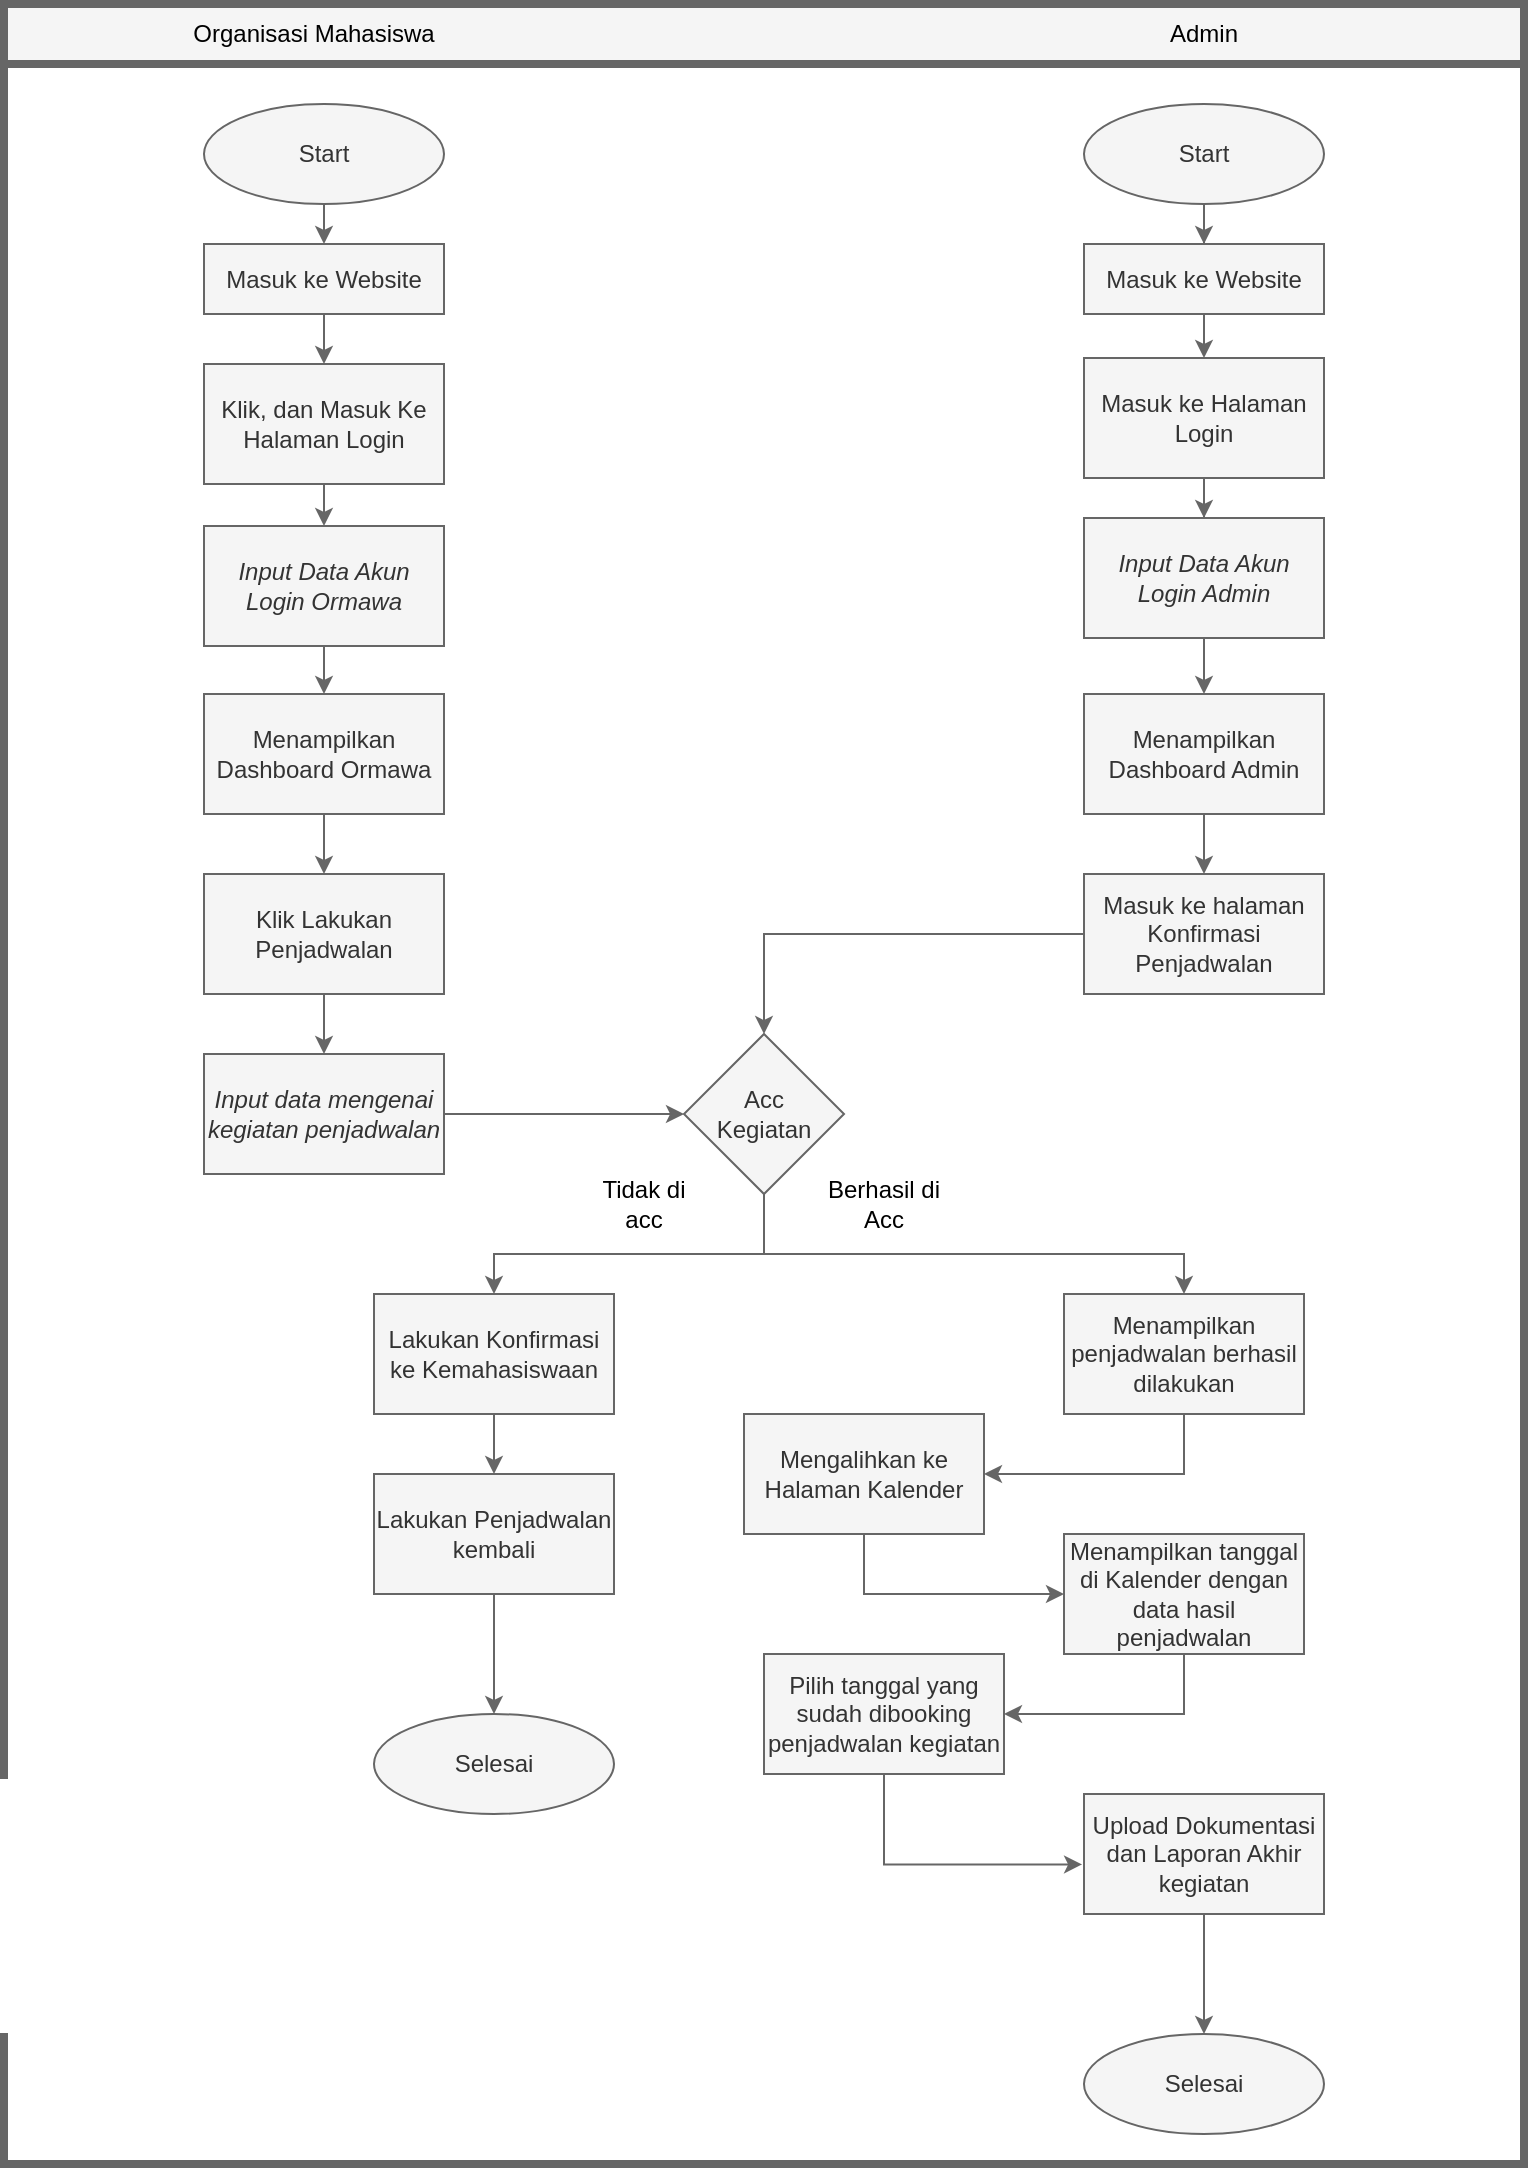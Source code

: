<mxfile version="22.0.2" type="device">
  <diagram id="C5RBs43oDa-KdzZeNtuy" name="Sistem Usulan">
    <mxGraphModel dx="1571" dy="1011" grid="1" gridSize="10" guides="1" tooltips="1" connect="1" arrows="1" fold="1" page="1" pageScale="1" pageWidth="827" pageHeight="1169" background="#FFFFFF" math="0" shadow="0">
      <root>
        <mxCell id="WIyWlLk6GJQsqaUBKTNV-0" />
        <mxCell id="WIyWlLk6GJQsqaUBKTNV-1" parent="WIyWlLk6GJQsqaUBKTNV-0" />
        <mxCell id="ND3s_WW3bg42DsAfIHho-0" value="" style="swimlane;whiteSpace=wrap;html=1;startSize=30;fillColor=#f5f5f5;fontColor=#333333;strokeColor=#666666;gradientColor=none;strokeWidth=4;" parent="WIyWlLk6GJQsqaUBKTNV-1" vertex="1">
          <mxGeometry x="40" y="40" width="760" height="1080" as="geometry" />
        </mxCell>
        <mxCell id="ND3s_WW3bg42DsAfIHho-1" value="&lt;font color=&quot;#000000&quot;&gt;Organisasi Mahasiswa&lt;/font&gt;" style="text;html=1;strokeColor=none;fillColor=none;align=center;verticalAlign=middle;whiteSpace=wrap;rounded=0;" parent="ND3s_WW3bg42DsAfIHho-0" vertex="1">
          <mxGeometry x="80" width="150" height="30" as="geometry" />
        </mxCell>
        <mxCell id="ND3s_WW3bg42DsAfIHho-2" value="&lt;font color=&quot;#000000&quot;&gt;Admin&lt;/font&gt;" style="text;html=1;align=center;verticalAlign=middle;whiteSpace=wrap;rounded=0;" parent="ND3s_WW3bg42DsAfIHho-0" vertex="1">
          <mxGeometry x="570" width="60" height="30" as="geometry" />
        </mxCell>
        <mxCell id="ND3s_WW3bg42DsAfIHho-57" style="edgeStyle=orthogonalEdgeStyle;rounded=0;orthogonalLoop=1;jettySize=auto;html=1;exitX=0.5;exitY=1;exitDx=0;exitDy=0;entryX=0.5;entryY=0;entryDx=0;entryDy=0;fillColor=#f5f5f5;strokeColor=#666666;" parent="ND3s_WW3bg42DsAfIHho-0" source="ND3s_WW3bg42DsAfIHho-3" target="ND3s_WW3bg42DsAfIHho-56" edge="1">
          <mxGeometry relative="1" as="geometry" />
        </mxCell>
        <mxCell id="ND3s_WW3bg42DsAfIHho-3" value="Start" style="ellipse;whiteSpace=wrap;html=1;fillColor=#f5f5f5;fontColor=#333333;strokeColor=#666666;" parent="ND3s_WW3bg42DsAfIHho-0" vertex="1">
          <mxGeometry x="100" y="50" width="120" height="50" as="geometry" />
        </mxCell>
        <mxCell id="ND3s_WW3bg42DsAfIHho-60" style="edgeStyle=orthogonalEdgeStyle;rounded=0;orthogonalLoop=1;jettySize=auto;html=1;fillColor=#f5f5f5;strokeColor=#666666;" parent="ND3s_WW3bg42DsAfIHho-0" source="ND3s_WW3bg42DsAfIHho-4" target="ND3s_WW3bg42DsAfIHho-59" edge="1">
          <mxGeometry relative="1" as="geometry" />
        </mxCell>
        <mxCell id="ND3s_WW3bg42DsAfIHho-4" value="Start" style="ellipse;whiteSpace=wrap;html=1;fillColor=#f5f5f5;fontColor=#333333;strokeColor=#666666;" parent="ND3s_WW3bg42DsAfIHho-0" vertex="1">
          <mxGeometry x="540" y="50" width="120" height="50" as="geometry" />
        </mxCell>
        <mxCell id="ND3s_WW3bg42DsAfIHho-36" style="edgeStyle=orthogonalEdgeStyle;rounded=0;orthogonalLoop=1;jettySize=auto;html=1;exitX=0.5;exitY=1;exitDx=0;exitDy=0;entryX=0.5;entryY=0;entryDx=0;entryDy=0;fillColor=#f5f5f5;strokeColor=#666666;" parent="ND3s_WW3bg42DsAfIHho-0" source="ND3s_WW3bg42DsAfIHho-5" target="ND3s_WW3bg42DsAfIHho-6" edge="1">
          <mxGeometry relative="1" as="geometry" />
        </mxCell>
        <mxCell id="ND3s_WW3bg42DsAfIHho-5" value="Klik, dan Masuk Ke Halaman Login" style="rounded=0;whiteSpace=wrap;html=1;fillColor=#f5f5f5;fontColor=#333333;strokeColor=#666666;" parent="ND3s_WW3bg42DsAfIHho-0" vertex="1">
          <mxGeometry x="100" y="180" width="120" height="60" as="geometry" />
        </mxCell>
        <mxCell id="ND3s_WW3bg42DsAfIHho-37" style="edgeStyle=orthogonalEdgeStyle;rounded=0;orthogonalLoop=1;jettySize=auto;html=1;exitX=0.5;exitY=1;exitDx=0;exitDy=0;entryX=0.5;entryY=0;entryDx=0;entryDy=0;fillColor=#f5f5f5;strokeColor=#666666;" parent="ND3s_WW3bg42DsAfIHho-0" source="ND3s_WW3bg42DsAfIHho-6" target="ND3s_WW3bg42DsAfIHho-7" edge="1">
          <mxGeometry relative="1" as="geometry" />
        </mxCell>
        <mxCell id="ND3s_WW3bg42DsAfIHho-6" value="&lt;i&gt;Input Data Akun Login Ormawa&lt;/i&gt;" style="rounded=0;whiteSpace=wrap;html=1;fillColor=#f5f5f5;fontColor=#333333;strokeColor=#666666;" parent="ND3s_WW3bg42DsAfIHho-0" vertex="1">
          <mxGeometry x="100" y="261" width="120" height="60" as="geometry" />
        </mxCell>
        <mxCell id="ND3s_WW3bg42DsAfIHho-38" style="edgeStyle=orthogonalEdgeStyle;rounded=0;orthogonalLoop=1;jettySize=auto;html=1;exitX=0.5;exitY=1;exitDx=0;exitDy=0;entryX=0.5;entryY=0;entryDx=0;entryDy=0;fillColor=#f5f5f5;strokeColor=#666666;" parent="ND3s_WW3bg42DsAfIHho-0" source="ND3s_WW3bg42DsAfIHho-7" target="ND3s_WW3bg42DsAfIHho-8" edge="1">
          <mxGeometry relative="1" as="geometry" />
        </mxCell>
        <mxCell id="ND3s_WW3bg42DsAfIHho-7" value="Menampilkan Dashboard Ormawa" style="rounded=0;whiteSpace=wrap;html=1;fillColor=#f5f5f5;fontColor=#333333;strokeColor=#666666;" parent="ND3s_WW3bg42DsAfIHho-0" vertex="1">
          <mxGeometry x="100" y="345" width="120" height="60" as="geometry" />
        </mxCell>
        <mxCell id="ND3s_WW3bg42DsAfIHho-39" style="edgeStyle=orthogonalEdgeStyle;rounded=0;orthogonalLoop=1;jettySize=auto;html=1;entryX=0.5;entryY=0;entryDx=0;entryDy=0;fillColor=#f5f5f5;strokeColor=#666666;" parent="ND3s_WW3bg42DsAfIHho-0" source="ND3s_WW3bg42DsAfIHho-8" target="ND3s_WW3bg42DsAfIHho-9" edge="1">
          <mxGeometry relative="1" as="geometry" />
        </mxCell>
        <mxCell id="ND3s_WW3bg42DsAfIHho-8" value="Klik Lakukan Penjadwalan" style="rounded=0;whiteSpace=wrap;html=1;fillColor=#f5f5f5;fontColor=#333333;strokeColor=#666666;" parent="ND3s_WW3bg42DsAfIHho-0" vertex="1">
          <mxGeometry x="100" y="435" width="120" height="60" as="geometry" />
        </mxCell>
        <mxCell id="ND3s_WW3bg42DsAfIHho-40" style="edgeStyle=orthogonalEdgeStyle;rounded=0;orthogonalLoop=1;jettySize=auto;html=1;exitX=1;exitY=0.5;exitDx=0;exitDy=0;entryX=0;entryY=0.5;entryDx=0;entryDy=0;fillColor=#f5f5f5;strokeColor=#666666;" parent="ND3s_WW3bg42DsAfIHho-0" source="ND3s_WW3bg42DsAfIHho-9" target="ND3s_WW3bg42DsAfIHho-13" edge="1">
          <mxGeometry relative="1" as="geometry" />
        </mxCell>
        <mxCell id="ND3s_WW3bg42DsAfIHho-9" value="&lt;i&gt;Input data mengenai kegiatan penjadwalan&lt;/i&gt;" style="rounded=0;whiteSpace=wrap;html=1;fillColor=#f5f5f5;fontColor=#333333;strokeColor=#666666;" parent="ND3s_WW3bg42DsAfIHho-0" vertex="1">
          <mxGeometry x="100" y="525" width="120" height="60" as="geometry" />
        </mxCell>
        <mxCell id="ND3s_WW3bg42DsAfIHho-31" style="edgeStyle=orthogonalEdgeStyle;rounded=0;orthogonalLoop=1;jettySize=auto;html=1;fillColor=#f5f5f5;strokeColor=#666666;" parent="ND3s_WW3bg42DsAfIHho-0" source="ND3s_WW3bg42DsAfIHho-11" target="ND3s_WW3bg42DsAfIHho-12" edge="1">
          <mxGeometry relative="1" as="geometry" />
        </mxCell>
        <mxCell id="ND3s_WW3bg42DsAfIHho-11" value="Masuk ke Halaman Login" style="rounded=0;whiteSpace=wrap;html=1;fillColor=#f5f5f5;fontColor=#333333;strokeColor=#666666;" parent="ND3s_WW3bg42DsAfIHho-0" vertex="1">
          <mxGeometry x="540" y="177" width="120" height="60" as="geometry" />
        </mxCell>
        <mxCell id="ND3s_WW3bg42DsAfIHho-32" style="edgeStyle=orthogonalEdgeStyle;rounded=0;orthogonalLoop=1;jettySize=auto;html=1;fillColor=#f5f5f5;strokeColor=#666666;" parent="ND3s_WW3bg42DsAfIHho-0" source="ND3s_WW3bg42DsAfIHho-12" target="ND3s_WW3bg42DsAfIHho-19" edge="1">
          <mxGeometry relative="1" as="geometry" />
        </mxCell>
        <mxCell id="ND3s_WW3bg42DsAfIHho-12" value="&lt;i&gt;Input Data Akun Login Admin&lt;/i&gt;" style="rounded=0;whiteSpace=wrap;html=1;fillColor=#f5f5f5;fontColor=#333333;strokeColor=#666666;" parent="ND3s_WW3bg42DsAfIHho-0" vertex="1">
          <mxGeometry x="540" y="257" width="120" height="60" as="geometry" />
        </mxCell>
        <mxCell id="ND3s_WW3bg42DsAfIHho-45" style="edgeStyle=orthogonalEdgeStyle;rounded=0;orthogonalLoop=1;jettySize=auto;html=1;entryX=0.5;entryY=0;entryDx=0;entryDy=0;fillColor=#f5f5f5;strokeColor=#666666;" parent="ND3s_WW3bg42DsAfIHho-0" source="ND3s_WW3bg42DsAfIHho-13" target="ND3s_WW3bg42DsAfIHho-14" edge="1">
          <mxGeometry relative="1" as="geometry">
            <Array as="points">
              <mxPoint x="380" y="625" />
              <mxPoint x="245" y="625" />
            </Array>
          </mxGeometry>
        </mxCell>
        <mxCell id="ND3s_WW3bg42DsAfIHho-46" style="edgeStyle=orthogonalEdgeStyle;rounded=0;orthogonalLoop=1;jettySize=auto;html=1;entryX=0.5;entryY=0;entryDx=0;entryDy=0;fillColor=#f5f5f5;strokeColor=#666666;" parent="ND3s_WW3bg42DsAfIHho-0" source="ND3s_WW3bg42DsAfIHho-13" target="ND3s_WW3bg42DsAfIHho-17" edge="1">
          <mxGeometry relative="1" as="geometry">
            <Array as="points">
              <mxPoint x="380" y="625" />
              <mxPoint x="590" y="625" />
            </Array>
          </mxGeometry>
        </mxCell>
        <mxCell id="ND3s_WW3bg42DsAfIHho-13" value="Acc &lt;br&gt;Kegiatan" style="rhombus;whiteSpace=wrap;html=1;fillColor=#f5f5f5;fontColor=#333333;strokeColor=#666666;" parent="ND3s_WW3bg42DsAfIHho-0" vertex="1">
          <mxGeometry x="340" y="515" width="80" height="80" as="geometry" />
        </mxCell>
        <mxCell id="ND3s_WW3bg42DsAfIHho-54" style="edgeStyle=orthogonalEdgeStyle;rounded=0;orthogonalLoop=1;jettySize=auto;html=1;entryX=0.5;entryY=0;entryDx=0;entryDy=0;fillColor=#f5f5f5;strokeColor=#666666;" parent="ND3s_WW3bg42DsAfIHho-0" source="ND3s_WW3bg42DsAfIHho-14" target="ND3s_WW3bg42DsAfIHho-18" edge="1">
          <mxGeometry relative="1" as="geometry" />
        </mxCell>
        <mxCell id="ND3s_WW3bg42DsAfIHho-14" value="Lakukan Konfirmasi ke Kemahasiswaan" style="rounded=0;whiteSpace=wrap;html=1;fillColor=#f5f5f5;fontColor=#333333;strokeColor=#666666;" parent="ND3s_WW3bg42DsAfIHho-0" vertex="1">
          <mxGeometry x="185" y="645" width="120" height="60" as="geometry" />
        </mxCell>
        <mxCell id="ND3s_WW3bg42DsAfIHho-15" value="&lt;font color=&quot;#000000&quot;&gt;Tidak di acc&lt;/font&gt;" style="text;html=1;strokeColor=none;fillColor=none;align=center;verticalAlign=middle;whiteSpace=wrap;rounded=0;" parent="ND3s_WW3bg42DsAfIHho-0" vertex="1">
          <mxGeometry x="290" y="585" width="60" height="30" as="geometry" />
        </mxCell>
        <mxCell id="ND3s_WW3bg42DsAfIHho-16" value="&lt;font color=&quot;#000000&quot;&gt;Berhasil di Acc&lt;/font&gt;" style="text;html=1;align=center;verticalAlign=middle;whiteSpace=wrap;rounded=0;" parent="ND3s_WW3bg42DsAfIHho-0" vertex="1">
          <mxGeometry x="410" y="585" width="60" height="30" as="geometry" />
        </mxCell>
        <mxCell id="ND3s_WW3bg42DsAfIHho-26" style="edgeStyle=orthogonalEdgeStyle;rounded=0;orthogonalLoop=1;jettySize=auto;html=1;exitX=0.5;exitY=1;exitDx=0;exitDy=0;entryX=1;entryY=0.5;entryDx=0;entryDy=0;fillColor=#f5f5f5;strokeColor=#666666;" parent="ND3s_WW3bg42DsAfIHho-0" source="ND3s_WW3bg42DsAfIHho-17" target="ND3s_WW3bg42DsAfIHho-23" edge="1">
          <mxGeometry relative="1" as="geometry" />
        </mxCell>
        <mxCell id="ND3s_WW3bg42DsAfIHho-17" value="Menampilkan penjadwalan berhasil dilakukan" style="rounded=0;whiteSpace=wrap;html=1;fillColor=#f5f5f5;fontColor=#333333;strokeColor=#666666;" parent="ND3s_WW3bg42DsAfIHho-0" vertex="1">
          <mxGeometry x="530" y="645" width="120" height="60" as="geometry" />
        </mxCell>
        <mxCell id="ND3s_WW3bg42DsAfIHho-55" style="edgeStyle=orthogonalEdgeStyle;rounded=0;orthogonalLoop=1;jettySize=auto;html=1;entryX=0.5;entryY=0;entryDx=0;entryDy=0;fillColor=#f5f5f5;strokeColor=#666666;" parent="ND3s_WW3bg42DsAfIHho-0" source="ND3s_WW3bg42DsAfIHho-18" target="ND3s_WW3bg42DsAfIHho-51" edge="1">
          <mxGeometry relative="1" as="geometry" />
        </mxCell>
        <mxCell id="ND3s_WW3bg42DsAfIHho-18" value="Lakukan Penjadwalan kembali" style="rounded=0;whiteSpace=wrap;html=1;fillColor=#f5f5f5;fontColor=#333333;strokeColor=#666666;" parent="ND3s_WW3bg42DsAfIHho-0" vertex="1">
          <mxGeometry x="185" y="735" width="120" height="60" as="geometry" />
        </mxCell>
        <mxCell id="ND3s_WW3bg42DsAfIHho-33" style="edgeStyle=orthogonalEdgeStyle;rounded=0;orthogonalLoop=1;jettySize=auto;html=1;exitX=0.5;exitY=1;exitDx=0;exitDy=0;fillColor=#f5f5f5;strokeColor=#666666;" parent="ND3s_WW3bg42DsAfIHho-0" source="ND3s_WW3bg42DsAfIHho-19" target="ND3s_WW3bg42DsAfIHho-20" edge="1">
          <mxGeometry relative="1" as="geometry" />
        </mxCell>
        <mxCell id="ND3s_WW3bg42DsAfIHho-19" value="Menampilkan Dashboard Admin" style="rounded=0;whiteSpace=wrap;html=1;fillColor=#f5f5f5;fontColor=#333333;strokeColor=#666666;" parent="ND3s_WW3bg42DsAfIHho-0" vertex="1">
          <mxGeometry x="540" y="345" width="120" height="60" as="geometry" />
        </mxCell>
        <mxCell id="ND3s_WW3bg42DsAfIHho-34" style="edgeStyle=orthogonalEdgeStyle;rounded=0;orthogonalLoop=1;jettySize=auto;html=1;exitX=0;exitY=0.5;exitDx=0;exitDy=0;entryX=0.5;entryY=0;entryDx=0;entryDy=0;fillColor=#f5f5f5;strokeColor=#666666;" parent="ND3s_WW3bg42DsAfIHho-0" source="ND3s_WW3bg42DsAfIHho-20" target="ND3s_WW3bg42DsAfIHho-13" edge="1">
          <mxGeometry relative="1" as="geometry" />
        </mxCell>
        <mxCell id="ND3s_WW3bg42DsAfIHho-20" value="Masuk ke halaman Konfirmasi Penjadwalan" style="rounded=0;whiteSpace=wrap;html=1;fillColor=#f5f5f5;fontColor=#333333;strokeColor=#666666;" parent="ND3s_WW3bg42DsAfIHho-0" vertex="1">
          <mxGeometry x="540" y="435" width="120" height="60" as="geometry" />
        </mxCell>
        <mxCell id="ND3s_WW3bg42DsAfIHho-27" style="edgeStyle=orthogonalEdgeStyle;rounded=0;orthogonalLoop=1;jettySize=auto;html=1;exitX=0.5;exitY=1;exitDx=0;exitDy=0;entryX=0;entryY=0.5;entryDx=0;entryDy=0;fillColor=#f5f5f5;strokeColor=#666666;" parent="ND3s_WW3bg42DsAfIHho-0" source="ND3s_WW3bg42DsAfIHho-23" target="ND3s_WW3bg42DsAfIHho-24" edge="1">
          <mxGeometry relative="1" as="geometry" />
        </mxCell>
        <mxCell id="ND3s_WW3bg42DsAfIHho-23" value="Mengalihkan ke Halaman Kalender" style="rounded=0;whiteSpace=wrap;html=1;fillColor=#f5f5f5;fontColor=#333333;strokeColor=#666666;" parent="ND3s_WW3bg42DsAfIHho-0" vertex="1">
          <mxGeometry x="370" y="705" width="120" height="60" as="geometry" />
        </mxCell>
        <mxCell id="ND3s_WW3bg42DsAfIHho-47" style="edgeStyle=orthogonalEdgeStyle;rounded=0;orthogonalLoop=1;jettySize=auto;html=1;entryX=1;entryY=0.5;entryDx=0;entryDy=0;fillColor=#f5f5f5;strokeColor=#666666;" parent="ND3s_WW3bg42DsAfIHho-0" source="ND3s_WW3bg42DsAfIHho-24" target="ND3s_WW3bg42DsAfIHho-25" edge="1">
          <mxGeometry relative="1" as="geometry">
            <Array as="points">
              <mxPoint x="590" y="855" />
            </Array>
          </mxGeometry>
        </mxCell>
        <mxCell id="ND3s_WW3bg42DsAfIHho-24" value="Menampilkan tanggal di Kalender dengan data hasil penjadwalan" style="rounded=0;whiteSpace=wrap;html=1;fillColor=#f5f5f5;fontColor=#333333;strokeColor=#666666;" parent="ND3s_WW3bg42DsAfIHho-0" vertex="1">
          <mxGeometry x="530" y="765" width="120" height="60" as="geometry" />
        </mxCell>
        <mxCell id="ND3s_WW3bg42DsAfIHho-49" style="edgeStyle=orthogonalEdgeStyle;rounded=0;orthogonalLoop=1;jettySize=auto;html=1;fillColor=#f5f5f5;strokeColor=#666666;entryX=-0.008;entryY=0.587;entryDx=0;entryDy=0;entryPerimeter=0;" parent="ND3s_WW3bg42DsAfIHho-0" source="ND3s_WW3bg42DsAfIHho-25" target="ND3s_WW3bg42DsAfIHho-48" edge="1">
          <mxGeometry relative="1" as="geometry">
            <Array as="points">
              <mxPoint x="440" y="930" />
            </Array>
            <mxPoint x="490" y="960" as="targetPoint" />
          </mxGeometry>
        </mxCell>
        <mxCell id="ND3s_WW3bg42DsAfIHho-25" value="Pilih tanggal yang sudah dibooking penjadwalan kegiatan" style="rounded=0;whiteSpace=wrap;html=1;fillColor=#f5f5f5;fontColor=#333333;strokeColor=#666666;" parent="ND3s_WW3bg42DsAfIHho-0" vertex="1">
          <mxGeometry x="380" y="825" width="120" height="60" as="geometry" />
        </mxCell>
        <mxCell id="ND3s_WW3bg42DsAfIHho-53" style="edgeStyle=orthogonalEdgeStyle;rounded=0;orthogonalLoop=1;jettySize=auto;html=1;fillColor=#f5f5f5;strokeColor=#666666;" parent="ND3s_WW3bg42DsAfIHho-0" source="ND3s_WW3bg42DsAfIHho-48" target="ND3s_WW3bg42DsAfIHho-52" edge="1">
          <mxGeometry relative="1" as="geometry" />
        </mxCell>
        <mxCell id="ND3s_WW3bg42DsAfIHho-48" value="Upload Dokumentasi dan Laporan Akhir kegiatan" style="rounded=0;whiteSpace=wrap;html=1;fillColor=#f5f5f5;fontColor=#333333;strokeColor=#666666;" parent="ND3s_WW3bg42DsAfIHho-0" vertex="1">
          <mxGeometry x="540" y="895" width="120" height="60" as="geometry" />
        </mxCell>
        <mxCell id="ND3s_WW3bg42DsAfIHho-51" value="Selesai" style="ellipse;whiteSpace=wrap;html=1;fillColor=#f5f5f5;fontColor=#333333;strokeColor=#666666;" parent="ND3s_WW3bg42DsAfIHho-0" vertex="1">
          <mxGeometry x="185" y="855" width="120" height="50" as="geometry" />
        </mxCell>
        <mxCell id="ND3s_WW3bg42DsAfIHho-52" value="Selesai" style="ellipse;whiteSpace=wrap;html=1;fillColor=#f5f5f5;fontColor=#333333;strokeColor=#666666;" parent="ND3s_WW3bg42DsAfIHho-0" vertex="1">
          <mxGeometry x="540" y="1015" width="120" height="50" as="geometry" />
        </mxCell>
        <mxCell id="ND3s_WW3bg42DsAfIHho-58" style="edgeStyle=orthogonalEdgeStyle;rounded=0;orthogonalLoop=1;jettySize=auto;html=1;exitX=0.5;exitY=1;exitDx=0;exitDy=0;entryX=0.5;entryY=0;entryDx=0;entryDy=0;fillColor=#f5f5f5;strokeColor=#666666;" parent="ND3s_WW3bg42DsAfIHho-0" source="ND3s_WW3bg42DsAfIHho-56" target="ND3s_WW3bg42DsAfIHho-5" edge="1">
          <mxGeometry relative="1" as="geometry" />
        </mxCell>
        <mxCell id="ND3s_WW3bg42DsAfIHho-56" value="Masuk ke Website" style="rounded=0;whiteSpace=wrap;html=1;fillColor=#f5f5f5;fontColor=#333333;strokeColor=#666666;" parent="ND3s_WW3bg42DsAfIHho-0" vertex="1">
          <mxGeometry x="100" y="120" width="120" height="35" as="geometry" />
        </mxCell>
        <mxCell id="ND3s_WW3bg42DsAfIHho-61" style="edgeStyle=orthogonalEdgeStyle;rounded=0;orthogonalLoop=1;jettySize=auto;html=1;entryX=0.5;entryY=0;entryDx=0;entryDy=0;fillColor=#f5f5f5;strokeColor=#666666;" parent="ND3s_WW3bg42DsAfIHho-0" source="ND3s_WW3bg42DsAfIHho-59" target="ND3s_WW3bg42DsAfIHho-11" edge="1">
          <mxGeometry relative="1" as="geometry" />
        </mxCell>
        <mxCell id="ND3s_WW3bg42DsAfIHho-59" value="Masuk ke Website" style="rounded=0;whiteSpace=wrap;html=1;fillColor=#f5f5f5;fontColor=#333333;strokeColor=#666666;" parent="ND3s_WW3bg42DsAfIHho-0" vertex="1">
          <mxGeometry x="540" y="120" width="120" height="35" as="geometry" />
        </mxCell>
      </root>
    </mxGraphModel>
  </diagram>
</mxfile>
